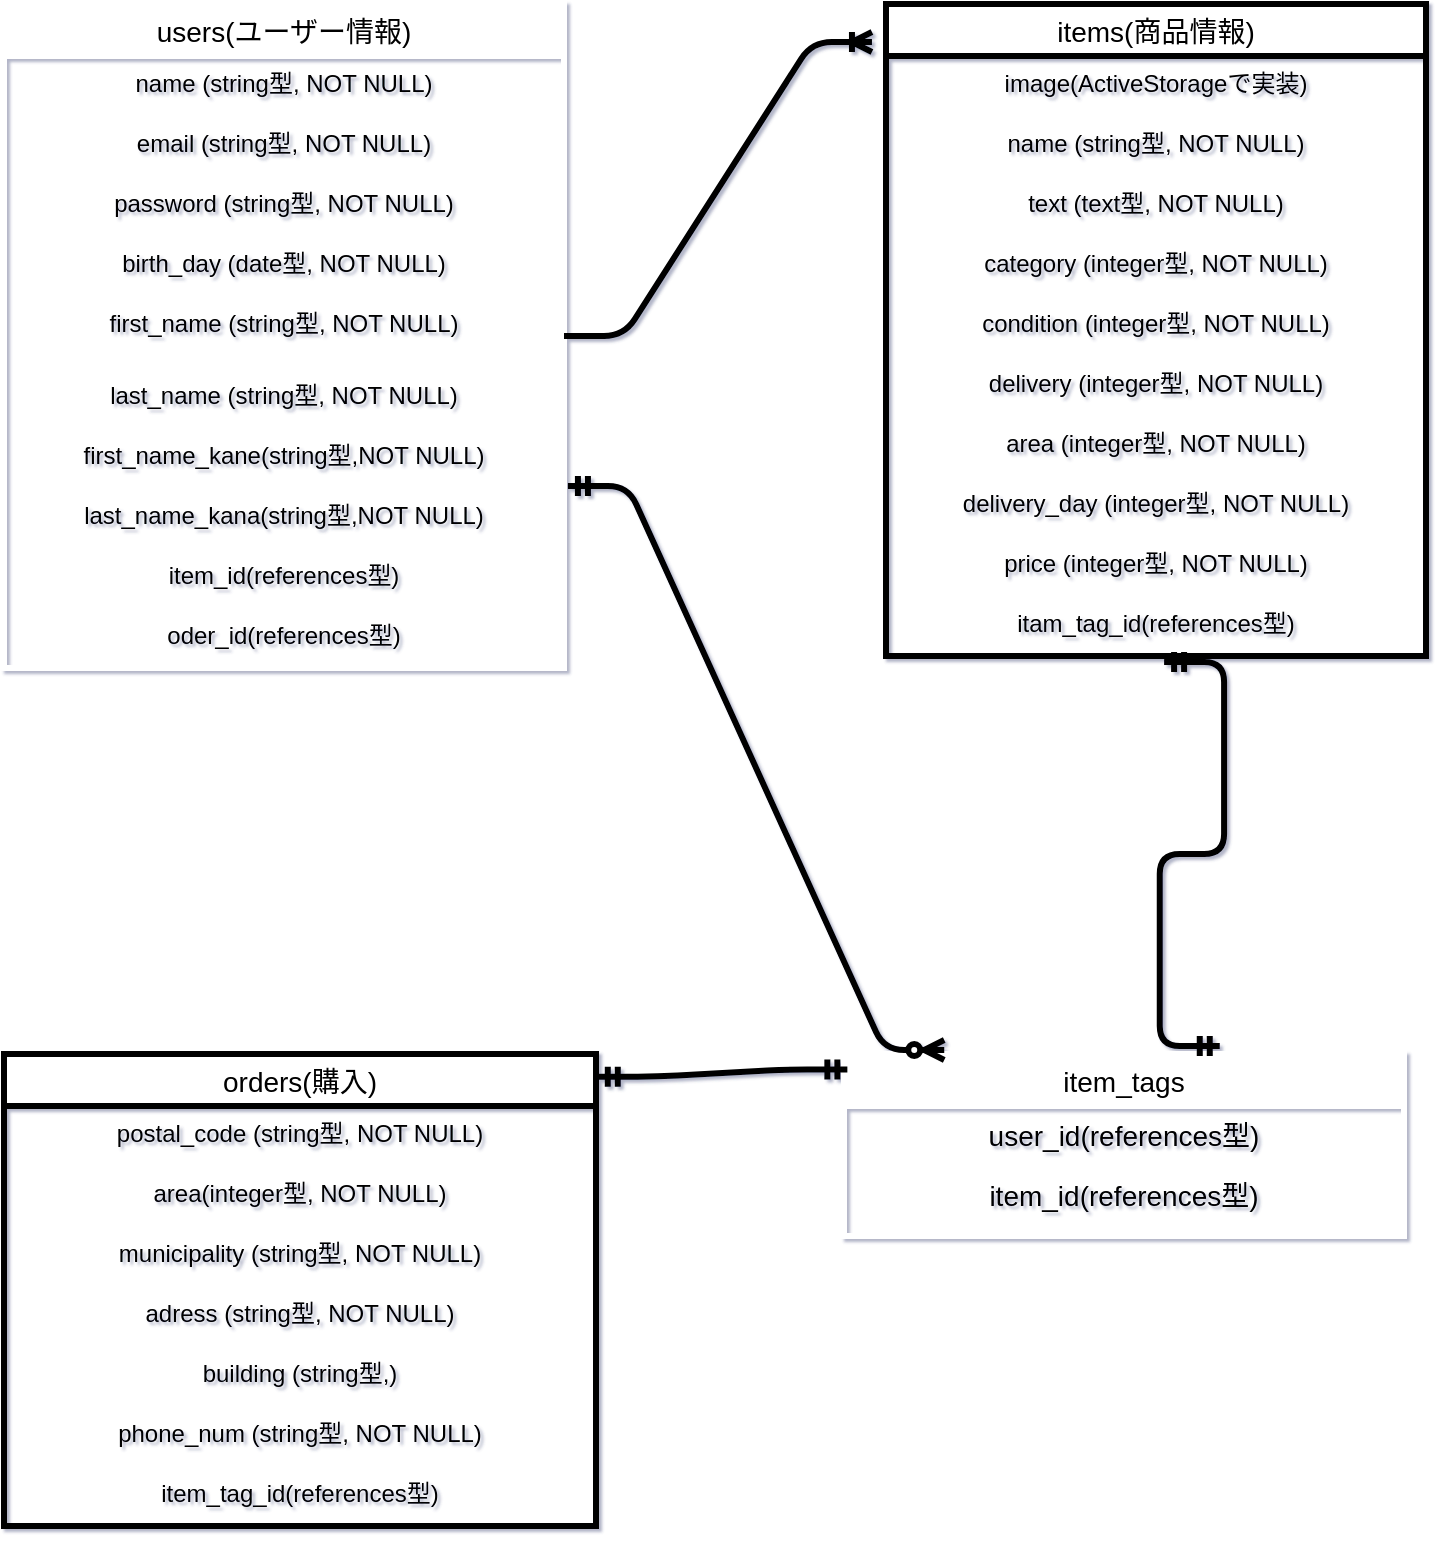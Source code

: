 <mxfile>
    <diagram id="lORFSKRW5LW8WPC1u9rT" name="ページ1">
        <mxGraphModel dx="1098" dy="1042" grid="1" gridSize="7" guides="1" tooltips="1" connect="1" arrows="0" fold="1" page="1" pageScale="1" pageWidth="827" pageHeight="1169" math="0" shadow="1">
            <root>
                <mxCell id="0"/>
                <mxCell id="1" parent="0"/>
                <mxCell id="52" value="users(ユーザー情報)" style="swimlane;fontStyle=0;childLayout=stackLayout;horizontal=1;startSize=26;horizontalStack=0;resizeParent=1;resizeParentMax=0;resizeLast=0;collapsible=1;marginBottom=0;align=center;fontSize=14;strokeColor=#FFFFFF;strokeWidth=3;" parent="1" vertex="1">
                    <mxGeometry x="70" y="35" width="280" height="332" as="geometry"/>
                </mxCell>
                <mxCell id="53" value="name (string型, NOT NULL)" style="text;strokeColor=none;fillColor=none;spacingLeft=4;spacingRight=4;overflow=hidden;rotatable=0;points=[[0,0.5],[1,0.5]];portConstraint=eastwest;fontSize=12;align=center;labelBackgroundColor=none;labelBorderColor=none;" parent="52" vertex="1">
                    <mxGeometry y="26" width="280" height="30" as="geometry"/>
                </mxCell>
                <mxCell id="57" value="email (string型, NOT NULL)" style="text;strokeColor=none;fillColor=none;spacingLeft=4;spacingRight=4;overflow=hidden;rotatable=0;points=[[0,0.5],[1,0.5]];portConstraint=eastwest;fontSize=12;align=center;" parent="52" vertex="1">
                    <mxGeometry y="56" width="280" height="30" as="geometry"/>
                </mxCell>
                <mxCell id="54" value="password (string型, NOT NULL)" style="text;strokeColor=none;fillColor=none;spacingLeft=4;spacingRight=4;overflow=hidden;rotatable=0;points=[[0,0.5],[1,0.5]];portConstraint=eastwest;fontSize=12;align=center;" parent="52" vertex="1">
                    <mxGeometry y="86" width="280" height="30" as="geometry"/>
                </mxCell>
                <mxCell id="55" value="birth_day (date型, NOT NULL)" style="text;strokeColor=none;fillColor=none;spacingLeft=4;spacingRight=4;overflow=hidden;rotatable=0;points=[[0,0.5],[1,0.5]];portConstraint=eastwest;fontSize=12;align=center;" parent="52" vertex="1">
                    <mxGeometry y="116" width="280" height="30" as="geometry"/>
                </mxCell>
                <mxCell id="58" value="first_name (string型, NOT NULL)" style="text;strokeColor=none;fillColor=none;spacingLeft=4;spacingRight=4;overflow=hidden;rotatable=0;points=[[0,0.5],[1,0.5]];portConstraint=eastwest;fontSize=12;align=center;" parent="52" vertex="1">
                    <mxGeometry y="146" width="280" height="36" as="geometry"/>
                </mxCell>
                <mxCell id="56" value="last_name (string型, NOT NULL)" style="text;strokeColor=none;fillColor=none;spacingLeft=4;spacingRight=4;overflow=hidden;rotatable=0;points=[[0,0.5],[1,0.5]];portConstraint=eastwest;fontSize=12;align=center;" parent="52" vertex="1">
                    <mxGeometry y="182" width="280" height="30" as="geometry"/>
                </mxCell>
                <mxCell id="147" value="first_name_kane(string型,NOT NULL)" style="text;strokeColor=none;fillColor=none;spacingLeft=4;spacingRight=4;overflow=hidden;rotatable=0;points=[[0,0.5],[1,0.5]];portConstraint=eastwest;fontSize=12;align=center;" parent="52" vertex="1">
                    <mxGeometry y="212" width="280" height="30" as="geometry"/>
                </mxCell>
                <mxCell id="148" value="last_name_kana(string型,NOT NULL)" style="text;strokeColor=none;fillColor=none;spacingLeft=4;spacingRight=4;overflow=hidden;rotatable=0;points=[[0,0.5],[1,0.5]];portConstraint=eastwest;fontSize=12;align=center;" parent="52" vertex="1">
                    <mxGeometry y="242" width="280" height="30" as="geometry"/>
                </mxCell>
                <mxCell id="150" value="item_id(references型)" style="text;strokeColor=none;fillColor=none;spacingLeft=4;spacingRight=4;overflow=hidden;rotatable=0;points=[[0,0.5],[1,0.5]];portConstraint=eastwest;fontSize=12;align=center;" parent="52" vertex="1">
                    <mxGeometry y="272" width="280" height="30" as="geometry"/>
                </mxCell>
                <mxCell id="151" value="oder_id(references型)" style="text;strokeColor=none;fillColor=none;spacingLeft=4;spacingRight=4;overflow=hidden;rotatable=0;points=[[0,0.5],[1,0.5]];portConstraint=eastwest;fontSize=12;align=center;" parent="52" vertex="1">
                    <mxGeometry y="302" width="280" height="30" as="geometry"/>
                </mxCell>
                <mxCell id="60" value="items(商品情報)" style="swimlane;fontStyle=0;childLayout=stackLayout;horizontal=1;startSize=26;horizontalStack=0;resizeParent=1;resizeParentMax=0;resizeLast=0;collapsible=1;marginBottom=0;align=center;fontSize=14;strokeWidth=3;" parent="1" vertex="1">
                    <mxGeometry x="511" y="35" width="270" height="326" as="geometry"/>
                </mxCell>
                <mxCell id="61" value="image(ActiveStorageで実装)" style="text;strokeColor=none;fillColor=none;spacingLeft=4;spacingRight=4;overflow=hidden;rotatable=0;points=[[0,0.5],[1,0.5]];portConstraint=eastwest;fontSize=12;align=center;" parent="60" vertex="1">
                    <mxGeometry y="26" width="270" height="30" as="geometry"/>
                </mxCell>
                <mxCell id="62" value="name (string型, NOT NULL)" style="text;strokeColor=none;fillColor=none;spacingLeft=4;spacingRight=4;overflow=hidden;rotatable=0;points=[[0,0.5],[1,0.5]];portConstraint=eastwest;fontSize=12;align=center;" parent="60" vertex="1">
                    <mxGeometry y="56" width="270" height="30" as="geometry"/>
                </mxCell>
                <mxCell id="63" value="text (text型, NOT NULL)" style="text;strokeColor=none;fillColor=none;spacingLeft=4;spacingRight=4;overflow=hidden;rotatable=0;points=[[0,0.5],[1,0.5]];portConstraint=eastwest;fontSize=12;align=center;" parent="60" vertex="1">
                    <mxGeometry y="86" width="270" height="30" as="geometry"/>
                </mxCell>
                <mxCell id="64" value="category (integer型, NOT NULL)" style="text;strokeColor=none;fillColor=none;spacingLeft=4;spacingRight=4;overflow=hidden;rotatable=0;points=[[0,0.5],[1,0.5]];portConstraint=eastwest;fontSize=12;align=center;" parent="60" vertex="1">
                    <mxGeometry y="116" width="270" height="30" as="geometry"/>
                </mxCell>
                <mxCell id="70" value="condition (integer型, NOT NULL)" style="text;strokeColor=none;fillColor=none;spacingLeft=4;spacingRight=4;overflow=hidden;rotatable=0;points=[[0,0.5],[1,0.5]];portConstraint=eastwest;fontSize=12;align=center;" parent="60" vertex="1">
                    <mxGeometry y="146" width="270" height="30" as="geometry"/>
                </mxCell>
                <mxCell id="71" value="delivery (integer型, NOT NULL)" style="text;strokeColor=none;fillColor=none;spacingLeft=4;spacingRight=4;overflow=hidden;rotatable=0;points=[[0,0.5],[1,0.5]];portConstraint=eastwest;fontSize=12;align=center;" parent="60" vertex="1">
                    <mxGeometry y="176" width="270" height="30" as="geometry"/>
                </mxCell>
                <mxCell id="72" value="area (integer型, NOT NULL)" style="text;strokeColor=none;fillColor=none;spacingLeft=4;spacingRight=4;overflow=hidden;rotatable=0;points=[[0,0.5],[1,0.5]];portConstraint=eastwest;fontSize=12;align=center;" parent="60" vertex="1">
                    <mxGeometry y="206" width="270" height="30" as="geometry"/>
                </mxCell>
                <mxCell id="73" value="delivery_day (integer型, NOT NULL)" style="text;strokeColor=none;fillColor=none;spacingLeft=4;spacingRight=4;overflow=hidden;rotatable=0;points=[[0,0.5],[1,0.5]];portConstraint=eastwest;fontSize=12;align=center;" parent="60" vertex="1">
                    <mxGeometry y="236" width="270" height="30" as="geometry"/>
                </mxCell>
                <mxCell id="69" value="price (integer型, NOT NULL)" style="text;strokeColor=none;fillColor=none;spacingLeft=4;spacingRight=4;overflow=hidden;rotatable=0;points=[[0,0.5],[1,0.5]];portConstraint=eastwest;fontSize=12;align=center;" parent="60" vertex="1">
                    <mxGeometry y="266" width="270" height="30" as="geometry"/>
                </mxCell>
                <mxCell id="160" value="itam_tag_id(references型)" style="text;strokeColor=none;fillColor=none;spacingLeft=4;spacingRight=4;overflow=hidden;rotatable=0;points=[[0,0.5],[1,0.5]];portConstraint=eastwest;fontSize=12;align=center;" vertex="1" parent="60">
                    <mxGeometry y="296" width="270" height="30" as="geometry"/>
                </mxCell>
                <mxCell id="74" value="orders(購入)" style="swimlane;fontStyle=0;childLayout=stackLayout;horizontal=1;startSize=26;horizontalStack=0;resizeParent=1;resizeParentMax=0;resizeLast=0;collapsible=1;marginBottom=0;align=center;fontSize=14;strokeWidth=3;" parent="1" vertex="1">
                    <mxGeometry x="70" y="560" width="296" height="236" as="geometry"/>
                </mxCell>
                <mxCell id="77" value="postal_code (string型, NOT NULL)" style="text;strokeColor=none;fillColor=none;spacingLeft=4;spacingRight=4;overflow=hidden;rotatable=0;points=[[0,0.5],[1,0.5]];portConstraint=eastwest;fontSize=12;align=center;" parent="74" vertex="1">
                    <mxGeometry y="26" width="296" height="30" as="geometry"/>
                </mxCell>
                <mxCell id="80" value="area(integer型, NOT NULL)" style="text;strokeColor=none;fillColor=none;spacingLeft=4;spacingRight=4;overflow=hidden;rotatable=0;points=[[0,0.5],[1,0.5]];portConstraint=eastwest;fontSize=12;align=center;" parent="74" vertex="1">
                    <mxGeometry y="56" width="296" height="30" as="geometry"/>
                </mxCell>
                <mxCell id="81" value="municipality (string型, NOT NULL)" style="text;strokeColor=none;fillColor=none;spacingLeft=4;spacingRight=4;overflow=hidden;rotatable=0;points=[[0,0.5],[1,0.5]];portConstraint=eastwest;fontSize=12;align=center;" parent="74" vertex="1">
                    <mxGeometry y="86" width="296" height="30" as="geometry"/>
                </mxCell>
                <mxCell id="79" value="adress (string型, NOT NULL)" style="text;strokeColor=none;fillColor=none;spacingLeft=4;spacingRight=4;overflow=hidden;rotatable=0;points=[[0,0.5],[1,0.5]];portConstraint=eastwest;fontSize=12;align=center;" parent="74" vertex="1">
                    <mxGeometry y="116" width="296" height="30" as="geometry"/>
                </mxCell>
                <mxCell id="83" value="building (string型,)" style="text;strokeColor=none;fillColor=none;spacingLeft=4;spacingRight=4;overflow=hidden;rotatable=0;points=[[0,0.5],[1,0.5]];portConstraint=eastwest;fontSize=12;align=center;labelBackgroundColor=none;" parent="74" vertex="1">
                    <mxGeometry y="146" width="296" height="30" as="geometry"/>
                </mxCell>
                <mxCell id="82" value="phone_num (string型, NOT NULL)" style="text;strokeColor=none;fillColor=none;spacingLeft=4;spacingRight=4;overflow=hidden;rotatable=0;points=[[0,0.5],[1,0.5]];portConstraint=eastwest;fontSize=12;align=center;" parent="74" vertex="1">
                    <mxGeometry y="176" width="296" height="30" as="geometry"/>
                </mxCell>
                <mxCell id="163" value="item_tag_id(references型)" style="text;strokeColor=none;fillColor=none;spacingLeft=4;spacingRight=4;overflow=hidden;rotatable=0;points=[[0,0.5],[1,0.5]];portConstraint=eastwest;fontSize=12;align=center;" vertex="1" parent="74">
                    <mxGeometry y="206" width="296" height="30" as="geometry"/>
                </mxCell>
                <mxCell id="138" value="item_tags" style="swimlane;fontStyle=0;childLayout=stackLayout;horizontal=1;startSize=26;horizontalStack=0;resizeParent=1;resizeParentMax=0;resizeLast=0;collapsible=1;marginBottom=0;align=center;fontSize=14;strokeColor=#FFFFFF;strokeWidth=3;" parent="1" vertex="1">
                    <mxGeometry x="490" y="560" width="280" height="91" as="geometry"/>
                </mxCell>
                <mxCell id="139" value="user_id(references型)" style="text;strokeColor=none;fillColor=none;spacingLeft=4;spacingRight=4;overflow=hidden;rotatable=0;points=[[0,0.5],[1,0.5]];portConstraint=eastwest;fontSize=14;align=center;" parent="138" vertex="1">
                    <mxGeometry y="26" width="280" height="30" as="geometry"/>
                </mxCell>
                <mxCell id="140" value="item_id(references型)" style="text;strokeColor=none;fillColor=none;spacingLeft=4;spacingRight=4;overflow=hidden;rotatable=0;points=[[0,0.5],[1,0.5]];portConstraint=eastwest;fontSize=14;align=center;" parent="138" vertex="1">
                    <mxGeometry y="56" width="280" height="35" as="geometry"/>
                </mxCell>
                <mxCell id="158" value="" style="edgeStyle=entityRelationEdgeStyle;fontSize=12;html=1;endArrow=ERmandOne;startArrow=ERmandOne;targetPerimeterSpacing=2;strokeWidth=3;exitX=1.003;exitY=0.048;exitDx=0;exitDy=0;exitPerimeter=0;entryX=0.006;entryY=0.085;entryDx=0;entryDy=0;entryPerimeter=0;" edge="1" parent="1" source="74" target="138">
                    <mxGeometry width="100" height="100" relative="1" as="geometry">
                        <mxPoint x="294" y="611" as="sourcePoint"/>
                        <mxPoint x="469" y="694" as="targetPoint"/>
                    </mxGeometry>
                </mxCell>
                <mxCell id="161" value="" style="edgeStyle=entityRelationEdgeStyle;fontSize=12;html=1;endArrow=ERzeroToMany;startArrow=ERmandOne;targetPerimeterSpacing=2;strokeWidth=3;exitX=1.007;exitY=-0.033;exitDx=0;exitDy=0;exitPerimeter=0;entryX=0.179;entryY=-0.022;entryDx=0;entryDy=0;entryPerimeter=0;" edge="1" parent="1" source="148" target="138">
                    <mxGeometry width="100" height="100" relative="1" as="geometry">
                        <mxPoint x="399" y="422" as="sourcePoint"/>
                        <mxPoint x="567" y="546" as="targetPoint"/>
                    </mxGeometry>
                </mxCell>
                <mxCell id="165" value="" style="edgeStyle=entityRelationEdgeStyle;fontSize=12;html=1;endArrow=ERoneToMany;targetPerimeterSpacing=2;strokeWidth=3;entryX=-0.026;entryY=-0.233;entryDx=0;entryDy=0;entryPerimeter=0;" edge="1" parent="1" source="52" target="61">
                    <mxGeometry width="100" height="100" relative="1" as="geometry">
                        <mxPoint x="350" y="35" as="sourcePoint"/>
                        <mxPoint x="499" y="385" as="targetPoint"/>
                    </mxGeometry>
                </mxCell>
                <mxCell id="166" value="" style="edgeStyle=entityRelationEdgeStyle;fontSize=12;html=1;endArrow=ERmandOne;startArrow=ERmandOne;targetPerimeterSpacing=2;strokeWidth=3;exitX=0.671;exitY=-0.044;exitDx=0;exitDy=0;exitPerimeter=0;entryX=0.515;entryY=1.1;entryDx=0;entryDy=0;entryPerimeter=0;" edge="1" parent="1" source="138" target="160">
                    <mxGeometry width="100" height="100" relative="1" as="geometry">
                        <mxPoint x="399" y="450" as="sourcePoint"/>
                        <mxPoint x="499" y="350" as="targetPoint"/>
                    </mxGeometry>
                </mxCell>
            </root>
        </mxGraphModel>
    </diagram>
</mxfile>